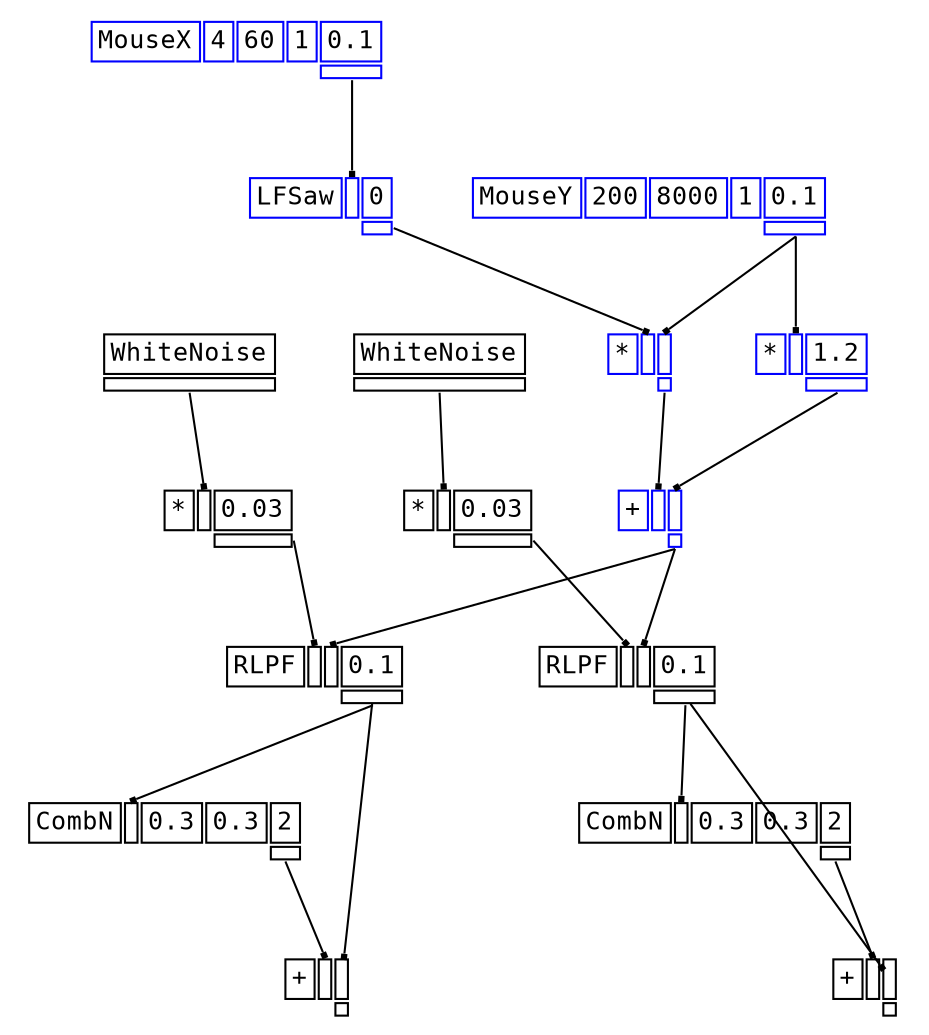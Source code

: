 digraph Anonymous {
graph [splines=false];
node [fontsize=12,fontname="Courier"];
edge [arrowhead=box,arrowsize=0.25];
u_0[shape="plaintext",color="black",label=<<TABLE BORDER="0" CELLBORDER="1"><TR><TD>WhiteNoise</TD></TR><TR><TD PORT="o_0" ID="u_0:o_0"></TD></TR></TABLE>>];
u_2[shape="plaintext",color="black",label=<<TABLE BORDER="0" CELLBORDER="1"><TR><TD>*</TD><TD PORT="i_0" ID="u_2:i_0"></TD><TD ID="u_2:K_1">0.03</TD></TR><TR><TD BORDER="0"></TD><TD BORDER="0"></TD><TD PORT="o_0" ID="u_2:o_0"></TD></TR></TABLE>>];
u_7[shape="plaintext",color="blue",label=<<TABLE BORDER="0" CELLBORDER="1"><TR><TD>MouseX</TD><TD ID="u_7:K_0">4</TD><TD ID="u_7:K_1">60</TD><TD ID="u_7:K_2">1</TD><TD ID="u_7:K_3">0.1</TD></TR><TR><TD BORDER="0"></TD><TD BORDER="0"></TD><TD BORDER="0"></TD><TD BORDER="0"></TD><TD PORT="o_0" ID="u_7:o_0"></TD></TR></TABLE>>];
u_9[shape="plaintext",color="blue",label=<<TABLE BORDER="0" CELLBORDER="1"><TR><TD>LFSaw</TD><TD PORT="i_0" ID="u_9:i_0"></TD><TD ID="u_9:K_1">0</TD></TR><TR><TD BORDER="0"></TD><TD BORDER="0"></TD><TD PORT="o_0" ID="u_9:o_0"></TD></TR></TABLE>>];
u_12[shape="plaintext",color="blue",label=<<TABLE BORDER="0" CELLBORDER="1"><TR><TD>MouseY</TD><TD ID="u_12:K_0">200</TD><TD ID="u_12:K_1">8000</TD><TD ID="u_12:K_2">1</TD><TD ID="u_12:K_3">0.1</TD></TR><TR><TD BORDER="0"></TD><TD BORDER="0"></TD><TD BORDER="0"></TD><TD BORDER="0"></TD><TD PORT="o_0" ID="u_12:o_0"></TD></TR></TABLE>>];
u_13[shape="plaintext",color="blue",label=<<TABLE BORDER="0" CELLBORDER="1"><TR><TD>*</TD><TD PORT="i_0" ID="u_13:i_0"></TD><TD PORT="i_1" ID="u_13:i_1"></TD></TR><TR><TD BORDER="0"></TD><TD BORDER="0"></TD><TD PORT="o_0" ID="u_13:o_0"></TD></TR></TABLE>>];
u_15[shape="plaintext",color="blue",label=<<TABLE BORDER="0" CELLBORDER="1"><TR><TD>*</TD><TD PORT="i_0" ID="u_15:i_0"></TD><TD ID="u_15:K_1">1.2</TD></TR><TR><TD BORDER="0"></TD><TD BORDER="0"></TD><TD PORT="o_0" ID="u_15:o_0"></TD></TR></TABLE>>];
u_16[shape="plaintext",color="blue",label=<<TABLE BORDER="0" CELLBORDER="1"><TR><TD>+</TD><TD PORT="i_0" ID="u_16:i_0"></TD><TD PORT="i_1" ID="u_16:i_1"></TD></TR><TR><TD BORDER="0"></TD><TD BORDER="0"></TD><TD PORT="o_0" ID="u_16:o_0"></TD></TR></TABLE>>];
u_17[shape="plaintext",color="black",label=<<TABLE BORDER="0" CELLBORDER="1"><TR><TD>RLPF</TD><TD PORT="i_0" ID="u_17:i_0"></TD><TD PORT="i_1" ID="u_17:i_1"></TD><TD ID="u_17:K_2">0.1</TD></TR><TR><TD BORDER="0"></TD><TD BORDER="0"></TD><TD BORDER="0"></TD><TD PORT="o_0" ID="u_17:o_0"></TD></TR></TABLE>>];
u_20[shape="plaintext",color="black",label=<<TABLE BORDER="0" CELLBORDER="1"><TR><TD>CombN</TD><TD PORT="i_0" ID="u_20:i_0"></TD><TD ID="u_20:K_1">0.3</TD><TD ID="u_20:K_2">0.3</TD><TD ID="u_20:K_3">2</TD></TR><TR><TD BORDER="0"></TD><TD BORDER="0"></TD><TD BORDER="0"></TD><TD BORDER="0"></TD><TD PORT="o_0" ID="u_20:o_0"></TD></TR></TABLE>>];
u_21[shape="plaintext",color="black",label=<<TABLE BORDER="0" CELLBORDER="1"><TR><TD>+</TD><TD PORT="i_0" ID="u_21:i_0"></TD><TD PORT="i_1" ID="u_21:i_1"></TD></TR><TR><TD BORDER="0"></TD><TD BORDER="0"></TD><TD PORT="o_0" ID="u_21:o_0"></TD></TR></TABLE>>];
u_22[shape="plaintext",color="black",label=<<TABLE BORDER="0" CELLBORDER="1"><TR><TD>WhiteNoise</TD></TR><TR><TD PORT="o_0" ID="u_22:o_0"></TD></TR></TABLE>>];
u_23[shape="plaintext",color="black",label=<<TABLE BORDER="0" CELLBORDER="1"><TR><TD>*</TD><TD PORT="i_0" ID="u_23:i_0"></TD><TD ID="u_23:K_1">0.03</TD></TR><TR><TD BORDER="0"></TD><TD BORDER="0"></TD><TD PORT="o_0" ID="u_23:o_0"></TD></TR></TABLE>>];
u_24[shape="plaintext",color="black",label=<<TABLE BORDER="0" CELLBORDER="1"><TR><TD>RLPF</TD><TD PORT="i_0" ID="u_24:i_0"></TD><TD PORT="i_1" ID="u_24:i_1"></TD><TD ID="u_24:K_2">0.1</TD></TR><TR><TD BORDER="0"></TD><TD BORDER="0"></TD><TD BORDER="0"></TD><TD PORT="o_0" ID="u_24:o_0"></TD></TR></TABLE>>];
u_25[shape="plaintext",color="black",label=<<TABLE BORDER="0" CELLBORDER="1"><TR><TD>CombN</TD><TD PORT="i_0" ID="u_25:i_0"></TD><TD ID="u_25:K_1">0.3</TD><TD ID="u_25:K_2">0.3</TD><TD ID="u_25:K_3">2</TD></TR><TR><TD BORDER="0"></TD><TD BORDER="0"></TD><TD BORDER="0"></TD><TD BORDER="0"></TD><TD PORT="o_0" ID="u_25:o_0"></TD></TR></TABLE>>];
u_26[shape="plaintext",color="black",label=<<TABLE BORDER="0" CELLBORDER="1"><TR><TD>+</TD><TD PORT="i_0" ID="u_26:i_0"></TD><TD PORT="i_1" ID="u_26:i_1"></TD></TR><TR><TD BORDER="0"></TD><TD BORDER="0"></TD><TD PORT="o_0" ID="u_26:o_0"></TD></TR></TABLE>>];
u_0:o_0 -> u_2:i_0;
u_7:o_0 -> u_9:i_0;
u_9:o_0 -> u_13:i_0;
u_12:o_0 -> u_13:i_1;
u_12:o_0 -> u_15:i_0;
u_13:o_0 -> u_16:i_0;
u_15:o_0 -> u_16:i_1;
u_2:o_0 -> u_17:i_0;
u_16:o_0 -> u_17:i_1;
u_17:o_0 -> u_20:i_0;
u_20:o_0 -> u_21:i_0;
u_17:o_0 -> u_21:i_1;
u_22:o_0 -> u_23:i_0;
u_23:o_0 -> u_24:i_0;
u_16:o_0 -> u_24:i_1;
u_24:o_0 -> u_25:i_0;
u_25:o_0 -> u_26:i_0;
u_24:o_0 -> u_26:i_1;
}
